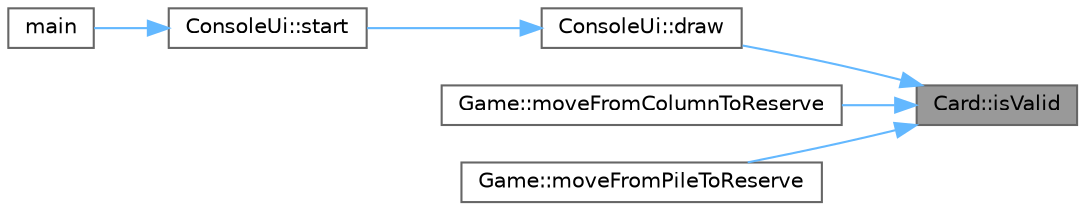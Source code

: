 digraph "Card::isValid"
{
 // LATEX_PDF_SIZE
  bgcolor="transparent";
  edge [fontname=Helvetica,fontsize=10,labelfontname=Helvetica,labelfontsize=10];
  node [fontname=Helvetica,fontsize=10,shape=box,height=0.2,width=0.4];
  rankdir="RL";
  Node1 [id="Node000001",label="Card::isValid",height=0.2,width=0.4,color="gray40", fillcolor="grey60", style="filled", fontcolor="black",tooltip="Checks if the card is valid (properly initialized)."];
  Node1 -> Node2 [id="edge1_Node000001_Node000002",dir="back",color="steelblue1",style="solid",tooltip=" "];
  Node2 [id="Node000002",label="ConsoleUi::draw",height=0.2,width=0.4,color="grey40", fillcolor="white", style="filled",URL="$d2/d24/class_console_ui.html#a28c5cca22eb59615295f058b6b6ddd59",tooltip="Draws the current state of the game to the console."];
  Node2 -> Node3 [id="edge2_Node000002_Node000003",dir="back",color="steelblue1",style="solid",tooltip=" "];
  Node3 [id="Node000003",label="ConsoleUi::start",height=0.2,width=0.4,color="grey40", fillcolor="white", style="filled",URL="$d2/d24/class_console_ui.html#ad9dc4d58997a5d13824c1883f12a5b68",tooltip="Starts the user interface loop (input and render cycle)."];
  Node3 -> Node4 [id="edge3_Node000003_Node000004",dir="back",color="steelblue1",style="solid",tooltip=" "];
  Node4 [id="Node000004",label="main",height=0.2,width=0.4,color="grey40", fillcolor="white", style="filled",URL="$df/d0a/main_8cpp.html#ae66f6b31b5ad750f1fe042a706a4e3d4",tooltip=" "];
  Node1 -> Node5 [id="edge4_Node000001_Node000005",dir="back",color="steelblue1",style="solid",tooltip=" "];
  Node5 [id="Node000005",label="Game::moveFromColumnToReserve",height=0.2,width=0.4,color="grey40", fillcolor="white", style="filled",URL="$dd/d1f/class_game.html#ad6e590b6df3f82c228313816bd228144",tooltip="Moves top card from a column to a reserve slot if allowed."];
  Node1 -> Node6 [id="edge5_Node000001_Node000006",dir="back",color="steelblue1",style="solid",tooltip=" "];
  Node6 [id="Node000006",label="Game::moveFromPileToReserve",height=0.2,width=0.4,color="grey40", fillcolor="white", style="filled",URL="$dd/d1f/class_game.html#a0ea4eb4aff976f61ad7de3e4d14f575c",tooltip="Moves top card from pile to a reserve slot if allowed."];
}

